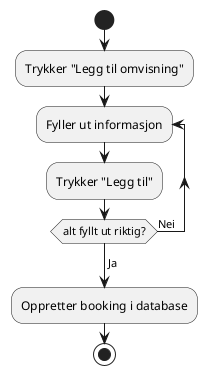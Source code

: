 @startuml
'Aktivitet: Guide skal legge til en omvisning

start
:Trykker "Legg til omvisning";

repeat :Fyller ut informasjon;
    :Trykker "Legg til";
repeat while (alt fyllt ut riktig?) is (Nei)
-> Ja;

:Oppretter booking i database;

stop
@enduml
